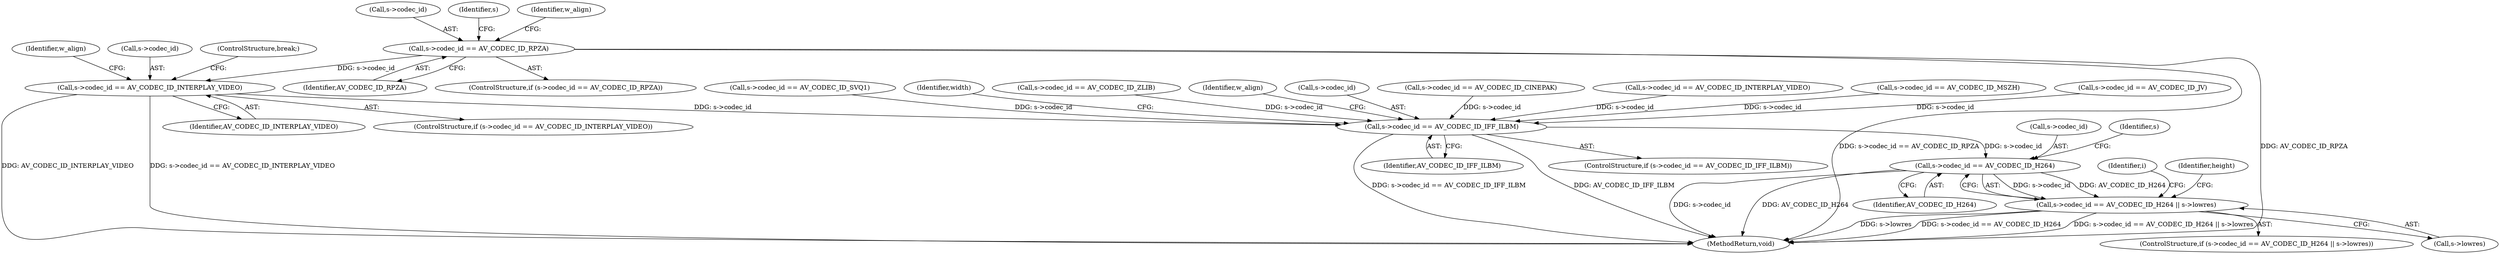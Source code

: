digraph "0_FFmpeg_2080bc33717955a0e4268e738acf8c1eeddbf8cb@pointer" {
"1000282" [label="(Call,s->codec_id == AV_CODEC_ID_INTERPLAY_VIDEO)"];
"1000269" [label="(Call,s->codec_id == AV_CODEC_ID_RPZA)"];
"1000376" [label="(Call,s->codec_id == AV_CODEC_ID_IFF_ILBM)"];
"1000403" [label="(Call,s->codec_id == AV_CODEC_ID_H264)"];
"1000402" [label="(Call,s->codec_id == AV_CODEC_ID_H264 || s->lowres)"];
"1000324" [label="(Call,s->codec_id == AV_CODEC_ID_INTERPLAY_VIDEO)"];
"1000268" [label="(ControlStructure,if (s->codec_id == AV_CODEC_ID_RPZA))"];
"1000437" [label="(MethodReturn,void)"];
"1000283" [label="(Call,s->codec_id)"];
"1000401" [label="(ControlStructure,if (s->codec_id == AV_CODEC_ID_H264 || s->lowres))"];
"1000340" [label="(Call,s->codec_id == AV_CODEC_ID_MSZH)"];
"1000375" [label="(ControlStructure,if (s->codec_id == AV_CODEC_ID_IFF_ILBM))"];
"1000402" [label="(Call,s->codec_id == AV_CODEC_ID_H264 || s->lowres)"];
"1000286" [label="(Identifier,AV_CODEC_ID_INTERPLAY_VIDEO)"];
"1000425" [label="(Identifier,i)"];
"1000270" [label="(Call,s->codec_id)"];
"1000380" [label="(Identifier,AV_CODEC_ID_IFF_ILBM)"];
"1000284" [label="(Identifier,s)"];
"1000319" [label="(Call,s->codec_id == AV_CODEC_ID_JV)"];
"1000276" [label="(Identifier,w_align)"];
"1000407" [label="(Identifier,AV_CODEC_ID_H264)"];
"1000376" [label="(Call,s->codec_id == AV_CODEC_ID_IFF_ILBM)"];
"1000254" [label="(Call,s->codec_id == AV_CODEC_ID_SVQ1)"];
"1000408" [label="(Call,s->lowres)"];
"1000281" [label="(ControlStructure,if (s->codec_id == AV_CODEC_ID_INTERPLAY_VIDEO))"];
"1000389" [label="(Identifier,width)"];
"1000345" [label="(Call,s->codec_id == AV_CODEC_ID_ZLIB)"];
"1000383" [label="(Identifier,w_align)"];
"1000269" [label="(Call,s->codec_id == AV_CODEC_ID_RPZA)"];
"1000282" [label="(Call,s->codec_id == AV_CODEC_ID_INTERPLAY_VIDEO)"];
"1000377" [label="(Call,s->codec_id)"];
"1000294" [label="(ControlStructure,break;)"];
"1000273" [label="(Identifier,AV_CODEC_ID_RPZA)"];
"1000360" [label="(Call,s->codec_id == AV_CODEC_ID_CINEPAK)"];
"1000289" [label="(Identifier,w_align)"];
"1000403" [label="(Call,s->codec_id == AV_CODEC_ID_H264)"];
"1000414" [label="(Identifier,height)"];
"1000404" [label="(Call,s->codec_id)"];
"1000409" [label="(Identifier,s)"];
"1000282" -> "1000281"  [label="AST: "];
"1000282" -> "1000286"  [label="CFG: "];
"1000283" -> "1000282"  [label="AST: "];
"1000286" -> "1000282"  [label="AST: "];
"1000289" -> "1000282"  [label="CFG: "];
"1000294" -> "1000282"  [label="CFG: "];
"1000282" -> "1000437"  [label="DDG: AV_CODEC_ID_INTERPLAY_VIDEO"];
"1000282" -> "1000437"  [label="DDG: s->codec_id == AV_CODEC_ID_INTERPLAY_VIDEO"];
"1000269" -> "1000282"  [label="DDG: s->codec_id"];
"1000282" -> "1000376"  [label="DDG: s->codec_id"];
"1000269" -> "1000268"  [label="AST: "];
"1000269" -> "1000273"  [label="CFG: "];
"1000270" -> "1000269"  [label="AST: "];
"1000273" -> "1000269"  [label="AST: "];
"1000276" -> "1000269"  [label="CFG: "];
"1000284" -> "1000269"  [label="CFG: "];
"1000269" -> "1000437"  [label="DDG: s->codec_id == AV_CODEC_ID_RPZA"];
"1000269" -> "1000437"  [label="DDG: AV_CODEC_ID_RPZA"];
"1000376" -> "1000375"  [label="AST: "];
"1000376" -> "1000380"  [label="CFG: "];
"1000377" -> "1000376"  [label="AST: "];
"1000380" -> "1000376"  [label="AST: "];
"1000383" -> "1000376"  [label="CFG: "];
"1000389" -> "1000376"  [label="CFG: "];
"1000376" -> "1000437"  [label="DDG: s->codec_id == AV_CODEC_ID_IFF_ILBM"];
"1000376" -> "1000437"  [label="DDG: AV_CODEC_ID_IFF_ILBM"];
"1000360" -> "1000376"  [label="DDG: s->codec_id"];
"1000254" -> "1000376"  [label="DDG: s->codec_id"];
"1000324" -> "1000376"  [label="DDG: s->codec_id"];
"1000345" -> "1000376"  [label="DDG: s->codec_id"];
"1000319" -> "1000376"  [label="DDG: s->codec_id"];
"1000340" -> "1000376"  [label="DDG: s->codec_id"];
"1000376" -> "1000403"  [label="DDG: s->codec_id"];
"1000403" -> "1000402"  [label="AST: "];
"1000403" -> "1000407"  [label="CFG: "];
"1000404" -> "1000403"  [label="AST: "];
"1000407" -> "1000403"  [label="AST: "];
"1000409" -> "1000403"  [label="CFG: "];
"1000402" -> "1000403"  [label="CFG: "];
"1000403" -> "1000437"  [label="DDG: s->codec_id"];
"1000403" -> "1000437"  [label="DDG: AV_CODEC_ID_H264"];
"1000403" -> "1000402"  [label="DDG: s->codec_id"];
"1000403" -> "1000402"  [label="DDG: AV_CODEC_ID_H264"];
"1000402" -> "1000401"  [label="AST: "];
"1000402" -> "1000408"  [label="CFG: "];
"1000408" -> "1000402"  [label="AST: "];
"1000414" -> "1000402"  [label="CFG: "];
"1000425" -> "1000402"  [label="CFG: "];
"1000402" -> "1000437"  [label="DDG: s->codec_id == AV_CODEC_ID_H264 || s->lowres"];
"1000402" -> "1000437"  [label="DDG: s->lowres"];
"1000402" -> "1000437"  [label="DDG: s->codec_id == AV_CODEC_ID_H264"];
}
